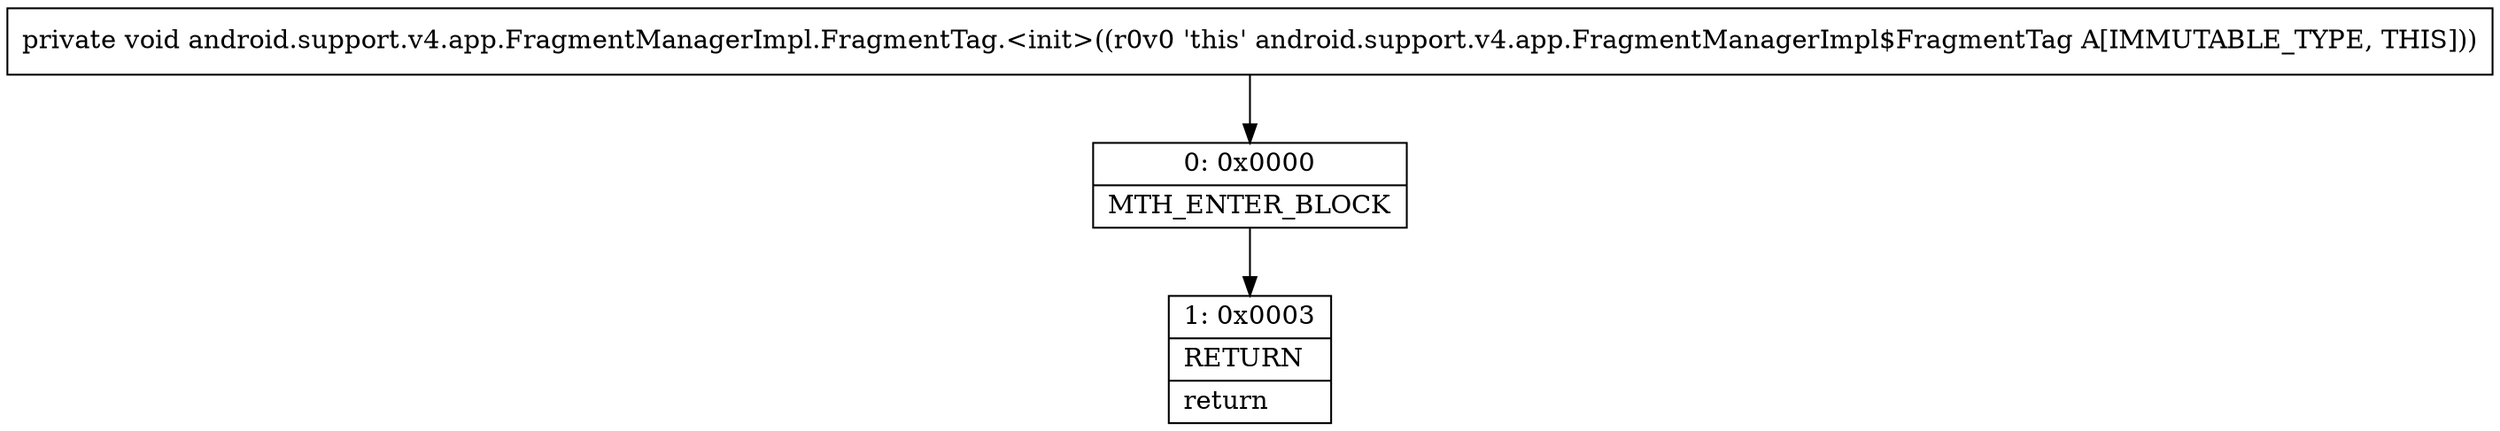 digraph "CFG forandroid.support.v4.app.FragmentManagerImpl.FragmentTag.\<init\>()V" {
Node_0 [shape=record,label="{0\:\ 0x0000|MTH_ENTER_BLOCK\l}"];
Node_1 [shape=record,label="{1\:\ 0x0003|RETURN\l|return\l}"];
MethodNode[shape=record,label="{private void android.support.v4.app.FragmentManagerImpl.FragmentTag.\<init\>((r0v0 'this' android.support.v4.app.FragmentManagerImpl$FragmentTag A[IMMUTABLE_TYPE, THIS])) }"];
MethodNode -> Node_0;
Node_0 -> Node_1;
}

